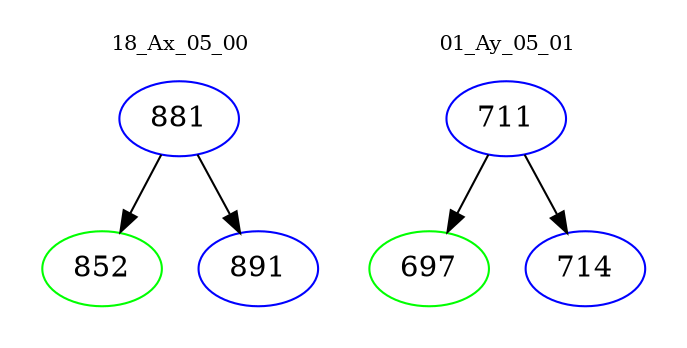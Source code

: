 digraph{
subgraph cluster_0 {
color = white
label = "18_Ax_05_00";
fontsize=10;
T0_881 [label="881", color="blue"]
T0_881 -> T0_852 [color="black"]
T0_852 [label="852", color="green"]
T0_881 -> T0_891 [color="black"]
T0_891 [label="891", color="blue"]
}
subgraph cluster_1 {
color = white
label = "01_Ay_05_01";
fontsize=10;
T1_711 [label="711", color="blue"]
T1_711 -> T1_697 [color="black"]
T1_697 [label="697", color="green"]
T1_711 -> T1_714 [color="black"]
T1_714 [label="714", color="blue"]
}
}
